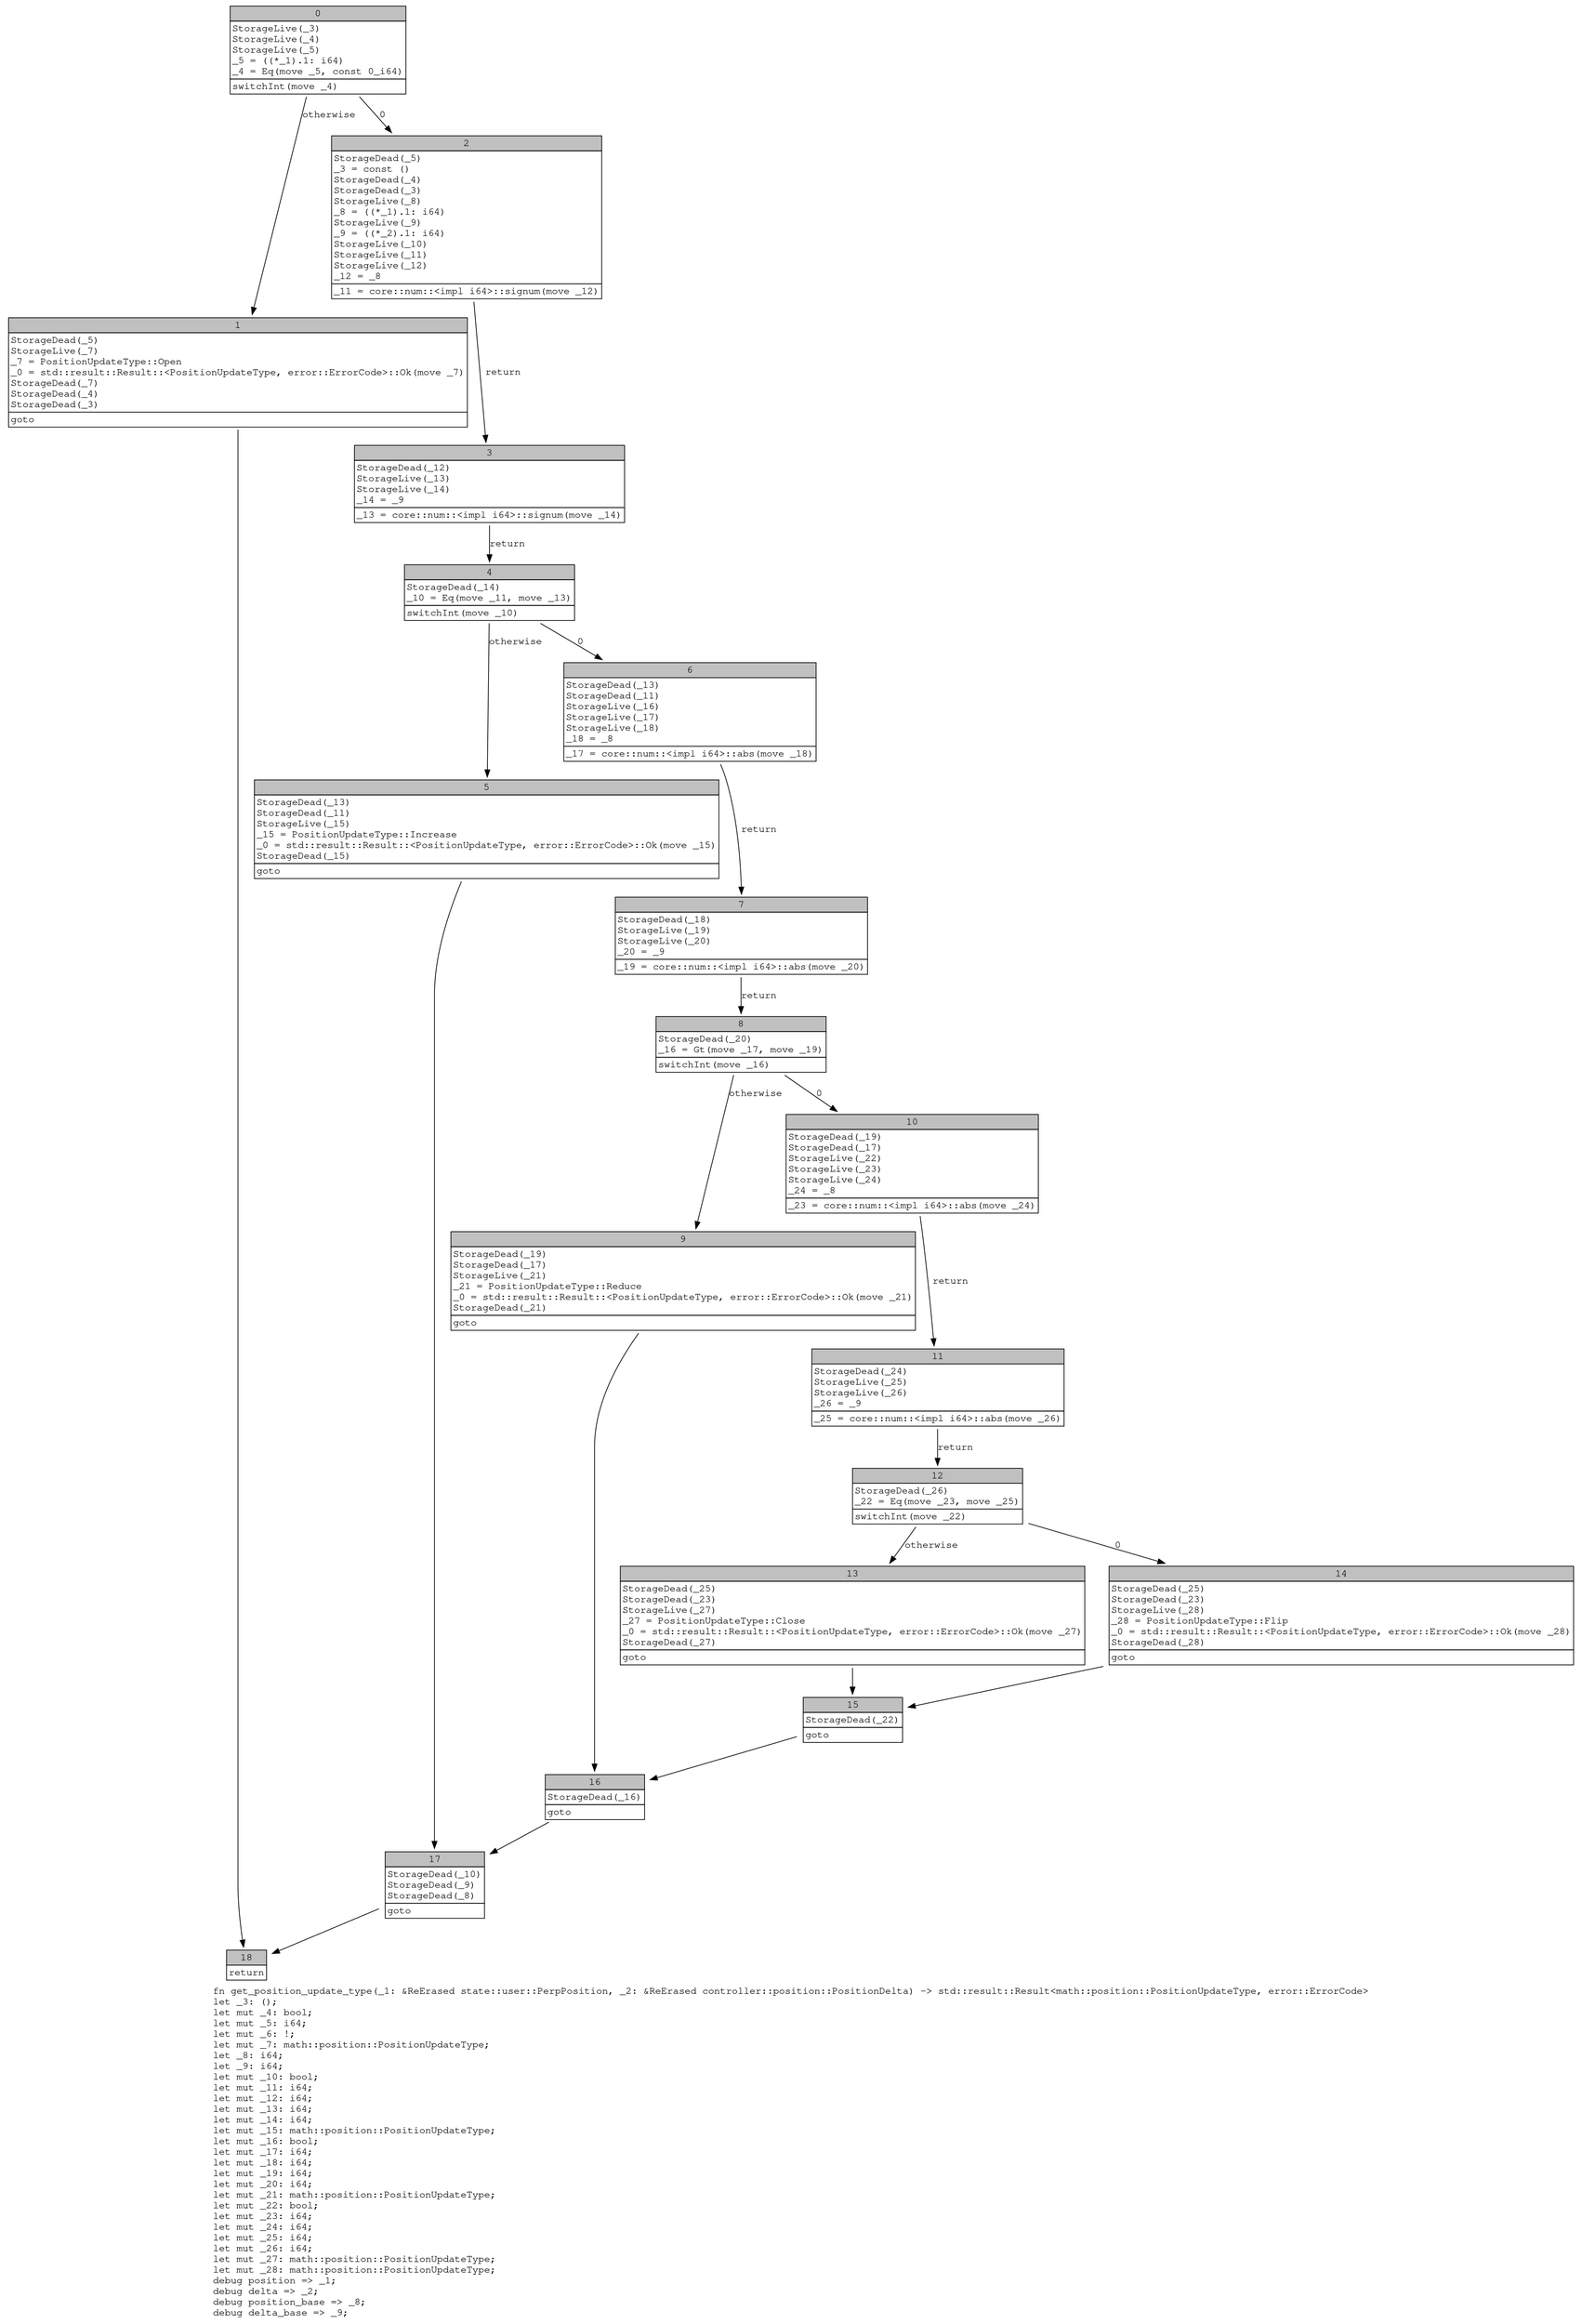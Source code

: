 digraph Mir_0_2668 {
    graph [fontname="Courier, monospace"];
    node [fontname="Courier, monospace"];
    edge [fontname="Courier, monospace"];
    label=<fn get_position_update_type(_1: &amp;ReErased state::user::PerpPosition, _2: &amp;ReErased controller::position::PositionDelta) -&gt; std::result::Result&lt;math::position::PositionUpdateType, error::ErrorCode&gt;<br align="left"/>let _3: ();<br align="left"/>let mut _4: bool;<br align="left"/>let mut _5: i64;<br align="left"/>let mut _6: !;<br align="left"/>let mut _7: math::position::PositionUpdateType;<br align="left"/>let _8: i64;<br align="left"/>let _9: i64;<br align="left"/>let mut _10: bool;<br align="left"/>let mut _11: i64;<br align="left"/>let mut _12: i64;<br align="left"/>let mut _13: i64;<br align="left"/>let mut _14: i64;<br align="left"/>let mut _15: math::position::PositionUpdateType;<br align="left"/>let mut _16: bool;<br align="left"/>let mut _17: i64;<br align="left"/>let mut _18: i64;<br align="left"/>let mut _19: i64;<br align="left"/>let mut _20: i64;<br align="left"/>let mut _21: math::position::PositionUpdateType;<br align="left"/>let mut _22: bool;<br align="left"/>let mut _23: i64;<br align="left"/>let mut _24: i64;<br align="left"/>let mut _25: i64;<br align="left"/>let mut _26: i64;<br align="left"/>let mut _27: math::position::PositionUpdateType;<br align="left"/>let mut _28: math::position::PositionUpdateType;<br align="left"/>debug position =&gt; _1;<br align="left"/>debug delta =&gt; _2;<br align="left"/>debug position_base =&gt; _8;<br align="left"/>debug delta_base =&gt; _9;<br align="left"/>>;
    bb0__0_2668 [shape="none", label=<<table border="0" cellborder="1" cellspacing="0"><tr><td bgcolor="gray" align="center" colspan="1">0</td></tr><tr><td align="left" balign="left">StorageLive(_3)<br/>StorageLive(_4)<br/>StorageLive(_5)<br/>_5 = ((*_1).1: i64)<br/>_4 = Eq(move _5, const 0_i64)<br/></td></tr><tr><td align="left">switchInt(move _4)</td></tr></table>>];
    bb1__0_2668 [shape="none", label=<<table border="0" cellborder="1" cellspacing="0"><tr><td bgcolor="gray" align="center" colspan="1">1</td></tr><tr><td align="left" balign="left">StorageDead(_5)<br/>StorageLive(_7)<br/>_7 = PositionUpdateType::Open<br/>_0 = std::result::Result::&lt;PositionUpdateType, error::ErrorCode&gt;::Ok(move _7)<br/>StorageDead(_7)<br/>StorageDead(_4)<br/>StorageDead(_3)<br/></td></tr><tr><td align="left">goto</td></tr></table>>];
    bb2__0_2668 [shape="none", label=<<table border="0" cellborder="1" cellspacing="0"><tr><td bgcolor="gray" align="center" colspan="1">2</td></tr><tr><td align="left" balign="left">StorageDead(_5)<br/>_3 = const ()<br/>StorageDead(_4)<br/>StorageDead(_3)<br/>StorageLive(_8)<br/>_8 = ((*_1).1: i64)<br/>StorageLive(_9)<br/>_9 = ((*_2).1: i64)<br/>StorageLive(_10)<br/>StorageLive(_11)<br/>StorageLive(_12)<br/>_12 = _8<br/></td></tr><tr><td align="left">_11 = core::num::&lt;impl i64&gt;::signum(move _12)</td></tr></table>>];
    bb3__0_2668 [shape="none", label=<<table border="0" cellborder="1" cellspacing="0"><tr><td bgcolor="gray" align="center" colspan="1">3</td></tr><tr><td align="left" balign="left">StorageDead(_12)<br/>StorageLive(_13)<br/>StorageLive(_14)<br/>_14 = _9<br/></td></tr><tr><td align="left">_13 = core::num::&lt;impl i64&gt;::signum(move _14)</td></tr></table>>];
    bb4__0_2668 [shape="none", label=<<table border="0" cellborder="1" cellspacing="0"><tr><td bgcolor="gray" align="center" colspan="1">4</td></tr><tr><td align="left" balign="left">StorageDead(_14)<br/>_10 = Eq(move _11, move _13)<br/></td></tr><tr><td align="left">switchInt(move _10)</td></tr></table>>];
    bb5__0_2668 [shape="none", label=<<table border="0" cellborder="1" cellspacing="0"><tr><td bgcolor="gray" align="center" colspan="1">5</td></tr><tr><td align="left" balign="left">StorageDead(_13)<br/>StorageDead(_11)<br/>StorageLive(_15)<br/>_15 = PositionUpdateType::Increase<br/>_0 = std::result::Result::&lt;PositionUpdateType, error::ErrorCode&gt;::Ok(move _15)<br/>StorageDead(_15)<br/></td></tr><tr><td align="left">goto</td></tr></table>>];
    bb6__0_2668 [shape="none", label=<<table border="0" cellborder="1" cellspacing="0"><tr><td bgcolor="gray" align="center" colspan="1">6</td></tr><tr><td align="left" balign="left">StorageDead(_13)<br/>StorageDead(_11)<br/>StorageLive(_16)<br/>StorageLive(_17)<br/>StorageLive(_18)<br/>_18 = _8<br/></td></tr><tr><td align="left">_17 = core::num::&lt;impl i64&gt;::abs(move _18)</td></tr></table>>];
    bb7__0_2668 [shape="none", label=<<table border="0" cellborder="1" cellspacing="0"><tr><td bgcolor="gray" align="center" colspan="1">7</td></tr><tr><td align="left" balign="left">StorageDead(_18)<br/>StorageLive(_19)<br/>StorageLive(_20)<br/>_20 = _9<br/></td></tr><tr><td align="left">_19 = core::num::&lt;impl i64&gt;::abs(move _20)</td></tr></table>>];
    bb8__0_2668 [shape="none", label=<<table border="0" cellborder="1" cellspacing="0"><tr><td bgcolor="gray" align="center" colspan="1">8</td></tr><tr><td align="left" balign="left">StorageDead(_20)<br/>_16 = Gt(move _17, move _19)<br/></td></tr><tr><td align="left">switchInt(move _16)</td></tr></table>>];
    bb9__0_2668 [shape="none", label=<<table border="0" cellborder="1" cellspacing="0"><tr><td bgcolor="gray" align="center" colspan="1">9</td></tr><tr><td align="left" balign="left">StorageDead(_19)<br/>StorageDead(_17)<br/>StorageLive(_21)<br/>_21 = PositionUpdateType::Reduce<br/>_0 = std::result::Result::&lt;PositionUpdateType, error::ErrorCode&gt;::Ok(move _21)<br/>StorageDead(_21)<br/></td></tr><tr><td align="left">goto</td></tr></table>>];
    bb10__0_2668 [shape="none", label=<<table border="0" cellborder="1" cellspacing="0"><tr><td bgcolor="gray" align="center" colspan="1">10</td></tr><tr><td align="left" balign="left">StorageDead(_19)<br/>StorageDead(_17)<br/>StorageLive(_22)<br/>StorageLive(_23)<br/>StorageLive(_24)<br/>_24 = _8<br/></td></tr><tr><td align="left">_23 = core::num::&lt;impl i64&gt;::abs(move _24)</td></tr></table>>];
    bb11__0_2668 [shape="none", label=<<table border="0" cellborder="1" cellspacing="0"><tr><td bgcolor="gray" align="center" colspan="1">11</td></tr><tr><td align="left" balign="left">StorageDead(_24)<br/>StorageLive(_25)<br/>StorageLive(_26)<br/>_26 = _9<br/></td></tr><tr><td align="left">_25 = core::num::&lt;impl i64&gt;::abs(move _26)</td></tr></table>>];
    bb12__0_2668 [shape="none", label=<<table border="0" cellborder="1" cellspacing="0"><tr><td bgcolor="gray" align="center" colspan="1">12</td></tr><tr><td align="left" balign="left">StorageDead(_26)<br/>_22 = Eq(move _23, move _25)<br/></td></tr><tr><td align="left">switchInt(move _22)</td></tr></table>>];
    bb13__0_2668 [shape="none", label=<<table border="0" cellborder="1" cellspacing="0"><tr><td bgcolor="gray" align="center" colspan="1">13</td></tr><tr><td align="left" balign="left">StorageDead(_25)<br/>StorageDead(_23)<br/>StorageLive(_27)<br/>_27 = PositionUpdateType::Close<br/>_0 = std::result::Result::&lt;PositionUpdateType, error::ErrorCode&gt;::Ok(move _27)<br/>StorageDead(_27)<br/></td></tr><tr><td align="left">goto</td></tr></table>>];
    bb14__0_2668 [shape="none", label=<<table border="0" cellborder="1" cellspacing="0"><tr><td bgcolor="gray" align="center" colspan="1">14</td></tr><tr><td align="left" balign="left">StorageDead(_25)<br/>StorageDead(_23)<br/>StorageLive(_28)<br/>_28 = PositionUpdateType::Flip<br/>_0 = std::result::Result::&lt;PositionUpdateType, error::ErrorCode&gt;::Ok(move _28)<br/>StorageDead(_28)<br/></td></tr><tr><td align="left">goto</td></tr></table>>];
    bb15__0_2668 [shape="none", label=<<table border="0" cellborder="1" cellspacing="0"><tr><td bgcolor="gray" align="center" colspan="1">15</td></tr><tr><td align="left" balign="left">StorageDead(_22)<br/></td></tr><tr><td align="left">goto</td></tr></table>>];
    bb16__0_2668 [shape="none", label=<<table border="0" cellborder="1" cellspacing="0"><tr><td bgcolor="gray" align="center" colspan="1">16</td></tr><tr><td align="left" balign="left">StorageDead(_16)<br/></td></tr><tr><td align="left">goto</td></tr></table>>];
    bb17__0_2668 [shape="none", label=<<table border="0" cellborder="1" cellspacing="0"><tr><td bgcolor="gray" align="center" colspan="1">17</td></tr><tr><td align="left" balign="left">StorageDead(_10)<br/>StorageDead(_9)<br/>StorageDead(_8)<br/></td></tr><tr><td align="left">goto</td></tr></table>>];
    bb18__0_2668 [shape="none", label=<<table border="0" cellborder="1" cellspacing="0"><tr><td bgcolor="gray" align="center" colspan="1">18</td></tr><tr><td align="left">return</td></tr></table>>];
    bb0__0_2668 -> bb2__0_2668 [label="0"];
    bb0__0_2668 -> bb1__0_2668 [label="otherwise"];
    bb1__0_2668 -> bb18__0_2668 [label=""];
    bb2__0_2668 -> bb3__0_2668 [label="return"];
    bb3__0_2668 -> bb4__0_2668 [label="return"];
    bb4__0_2668 -> bb6__0_2668 [label="0"];
    bb4__0_2668 -> bb5__0_2668 [label="otherwise"];
    bb5__0_2668 -> bb17__0_2668 [label=""];
    bb6__0_2668 -> bb7__0_2668 [label="return"];
    bb7__0_2668 -> bb8__0_2668 [label="return"];
    bb8__0_2668 -> bb10__0_2668 [label="0"];
    bb8__0_2668 -> bb9__0_2668 [label="otherwise"];
    bb9__0_2668 -> bb16__0_2668 [label=""];
    bb10__0_2668 -> bb11__0_2668 [label="return"];
    bb11__0_2668 -> bb12__0_2668 [label="return"];
    bb12__0_2668 -> bb14__0_2668 [label="0"];
    bb12__0_2668 -> bb13__0_2668 [label="otherwise"];
    bb13__0_2668 -> bb15__0_2668 [label=""];
    bb14__0_2668 -> bb15__0_2668 [label=""];
    bb15__0_2668 -> bb16__0_2668 [label=""];
    bb16__0_2668 -> bb17__0_2668 [label=""];
    bb17__0_2668 -> bb18__0_2668 [label=""];
}
